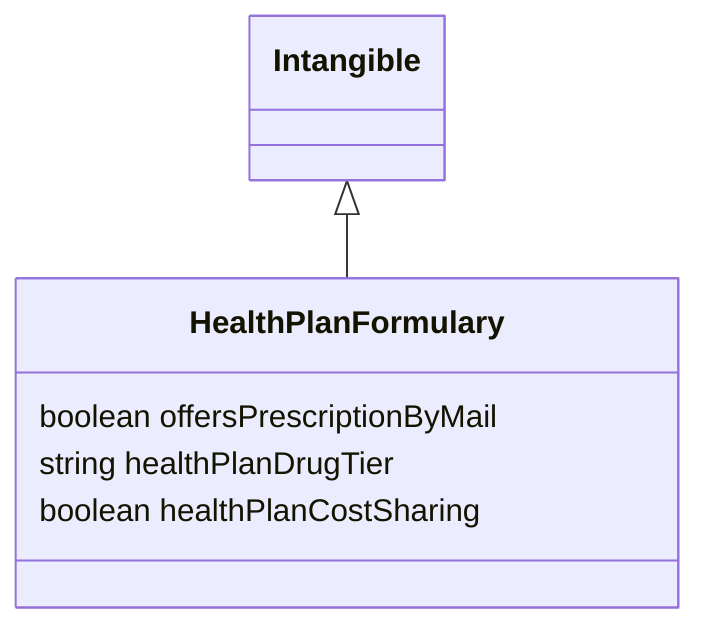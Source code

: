 classDiagram
  

Intangible <|-- HealthPlanFormulary
class HealthPlanFormulary {

  boolean offersPrescriptionByMail
  string healthPlanDrugTier
  boolean healthPlanCostSharing

}
